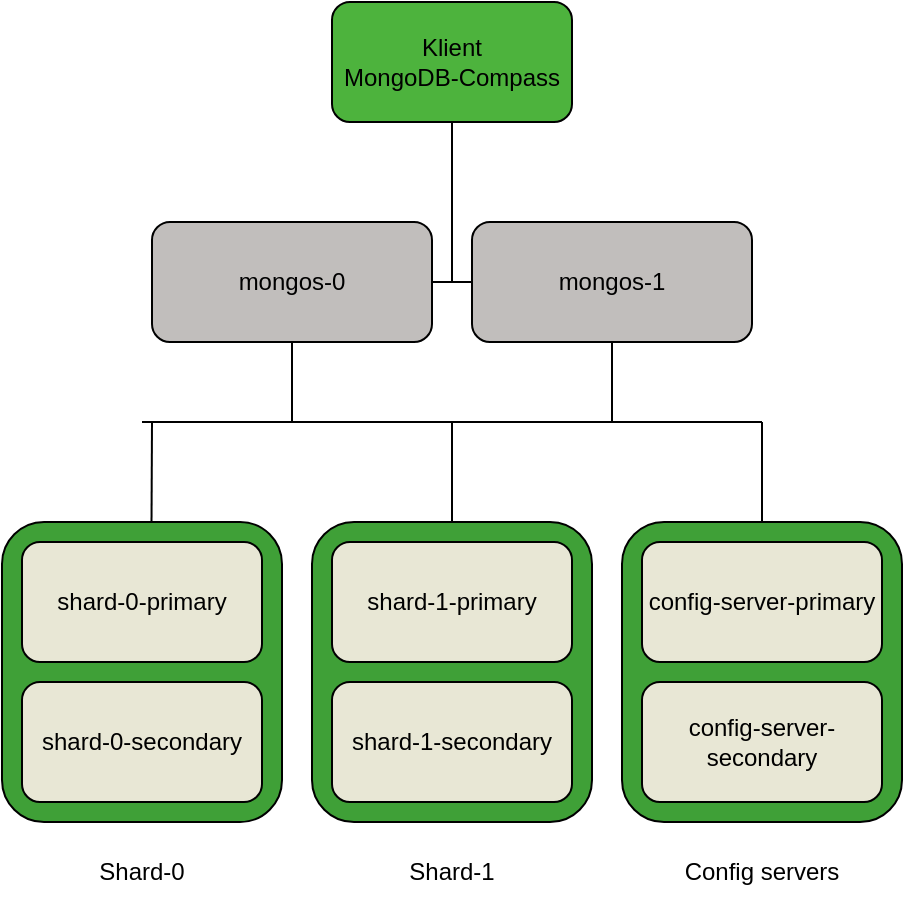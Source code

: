 <mxfile version="24.2.1" type="device">
  <diagram name="Page-1" id="EY0ZdKRdHXt9keC_l9mk">
    <mxGraphModel dx="954" dy="650" grid="1" gridSize="10" guides="1" tooltips="1" connect="1" arrows="1" fold="1" page="1" pageScale="1" pageWidth="850" pageHeight="1100" math="0" shadow="0">
      <root>
        <mxCell id="0" />
        <mxCell id="1" parent="0" />
        <mxCell id="6Am8OCj1Feq3pysK4h36-17" value="" style="rounded=1;whiteSpace=wrap;html=1;fillColor=#3fa037;" vertex="1" parent="1">
          <mxGeometry x="510" y="440" width="140" height="150" as="geometry" />
        </mxCell>
        <mxCell id="6Am8OCj1Feq3pysK4h36-16" value="" style="rounded=1;whiteSpace=wrap;html=1;fillColor=#3fa037;" vertex="1" parent="1">
          <mxGeometry x="355" y="440" width="140" height="150" as="geometry" />
        </mxCell>
        <mxCell id="6Am8OCj1Feq3pysK4h36-13" value="" style="rounded=1;whiteSpace=wrap;html=1;fillColor=#3fa037;" vertex="1" parent="1">
          <mxGeometry x="200" y="440" width="140" height="150" as="geometry" />
        </mxCell>
        <mxCell id="6Am8OCj1Feq3pysK4h36-1" value="mongos-0" style="rounded=1;whiteSpace=wrap;html=1;fillColor=#c1bebc;" vertex="1" parent="1">
          <mxGeometry x="275" y="290" width="140" height="60" as="geometry" />
        </mxCell>
        <mxCell id="6Am8OCj1Feq3pysK4h36-2" value="&lt;div&gt;mongos-1&lt;/div&gt;" style="rounded=1;whiteSpace=wrap;html=1;fillColor=#c1bebc;" vertex="1" parent="1">
          <mxGeometry x="435" y="290" width="140" height="60" as="geometry" />
        </mxCell>
        <mxCell id="6Am8OCj1Feq3pysK4h36-4" value="&lt;div&gt;Klient&lt;/div&gt;&lt;div&gt;MongoDB-Compass&lt;br&gt;&lt;/div&gt;" style="rounded=1;whiteSpace=wrap;html=1;fillColor=#4db33d;" vertex="1" parent="1">
          <mxGeometry x="365" y="180" width="120" height="60" as="geometry" />
        </mxCell>
        <mxCell id="6Am8OCj1Feq3pysK4h36-5" value="shard-0-primary" style="rounded=1;whiteSpace=wrap;html=1;fillColor=#e8e7d5;" vertex="1" parent="1">
          <mxGeometry x="210" y="450" width="120" height="60" as="geometry" />
        </mxCell>
        <mxCell id="6Am8OCj1Feq3pysK4h36-6" value="shard-0-secondary" style="rounded=1;whiteSpace=wrap;html=1;fillColor=#e8e7d5;" vertex="1" parent="1">
          <mxGeometry x="210" y="520" width="120" height="60" as="geometry" />
        </mxCell>
        <mxCell id="6Am8OCj1Feq3pysK4h36-8" value="shard-1-primary" style="rounded=1;whiteSpace=wrap;html=1;fillColor=#e8e7d5;" vertex="1" parent="1">
          <mxGeometry x="365" y="450" width="120" height="60" as="geometry" />
        </mxCell>
        <mxCell id="6Am8OCj1Feq3pysK4h36-9" value="shard-1-secondary" style="rounded=1;whiteSpace=wrap;html=1;fillColor=#e8e7d5;" vertex="1" parent="1">
          <mxGeometry x="365" y="520" width="120" height="60" as="geometry" />
        </mxCell>
        <mxCell id="6Am8OCj1Feq3pysK4h36-10" value="config-server-primary" style="rounded=1;whiteSpace=wrap;html=1;fillColor=#e8e7d5;" vertex="1" parent="1">
          <mxGeometry x="520" y="450" width="120" height="60" as="geometry" />
        </mxCell>
        <mxCell id="6Am8OCj1Feq3pysK4h36-11" value="config-server-secondary" style="rounded=1;whiteSpace=wrap;html=1;fillColor=#e8e7d5;" vertex="1" parent="1">
          <mxGeometry x="520" y="520" width="120" height="60" as="geometry" />
        </mxCell>
        <mxCell id="6Am8OCj1Feq3pysK4h36-18" value="Shard-0" style="text;html=1;align=center;verticalAlign=middle;whiteSpace=wrap;rounded=0;" vertex="1" parent="1">
          <mxGeometry x="240" y="600" width="60" height="30" as="geometry" />
        </mxCell>
        <mxCell id="6Am8OCj1Feq3pysK4h36-20" value="Shard-1" style="text;html=1;align=center;verticalAlign=middle;whiteSpace=wrap;rounded=0;" vertex="1" parent="1">
          <mxGeometry x="395" y="600" width="60" height="30" as="geometry" />
        </mxCell>
        <mxCell id="6Am8OCj1Feq3pysK4h36-21" value="Config servers" style="text;html=1;align=center;verticalAlign=middle;whiteSpace=wrap;rounded=0;" vertex="1" parent="1">
          <mxGeometry x="540" y="600" width="80" height="30" as="geometry" />
        </mxCell>
        <mxCell id="6Am8OCj1Feq3pysK4h36-22" value="" style="endArrow=none;html=1;rounded=0;exitX=1;exitY=0.5;exitDx=0;exitDy=0;entryX=0;entryY=0.5;entryDx=0;entryDy=0;" edge="1" parent="1" source="6Am8OCj1Feq3pysK4h36-1" target="6Am8OCj1Feq3pysK4h36-2">
          <mxGeometry width="50" height="50" relative="1" as="geometry">
            <mxPoint x="360" y="490" as="sourcePoint" />
            <mxPoint x="410" y="440" as="targetPoint" />
          </mxGeometry>
        </mxCell>
        <mxCell id="6Am8OCj1Feq3pysK4h36-23" value="" style="endArrow=none;html=1;rounded=0;entryX=0.5;entryY=1;entryDx=0;entryDy=0;" edge="1" parent="1" target="6Am8OCj1Feq3pysK4h36-4">
          <mxGeometry width="50" height="50" relative="1" as="geometry">
            <mxPoint x="425" y="320" as="sourcePoint" />
            <mxPoint x="410" y="440" as="targetPoint" />
          </mxGeometry>
        </mxCell>
        <mxCell id="6Am8OCj1Feq3pysK4h36-24" value="" style="endArrow=none;html=1;rounded=0;" edge="1" parent="1">
          <mxGeometry width="50" height="50" relative="1" as="geometry">
            <mxPoint x="270" y="390" as="sourcePoint" />
            <mxPoint x="580" y="390" as="targetPoint" />
          </mxGeometry>
        </mxCell>
        <mxCell id="6Am8OCj1Feq3pysK4h36-25" value="" style="endArrow=none;html=1;rounded=0;exitX=0.534;exitY=-0.001;exitDx=0;exitDy=0;exitPerimeter=0;" edge="1" parent="1" source="6Am8OCj1Feq3pysK4h36-13">
          <mxGeometry width="50" height="50" relative="1" as="geometry">
            <mxPoint x="370" y="430" as="sourcePoint" />
            <mxPoint x="275" y="390" as="targetPoint" />
          </mxGeometry>
        </mxCell>
        <mxCell id="6Am8OCj1Feq3pysK4h36-26" value="" style="endArrow=none;html=1;rounded=0;exitX=0.5;exitY=0;exitDx=0;exitDy=0;" edge="1" parent="1" source="6Am8OCj1Feq3pysK4h36-17">
          <mxGeometry width="50" height="50" relative="1" as="geometry">
            <mxPoint x="550" y="420" as="sourcePoint" />
            <mxPoint x="580" y="390" as="targetPoint" />
          </mxGeometry>
        </mxCell>
        <mxCell id="6Am8OCj1Feq3pysK4h36-27" value="" style="endArrow=none;html=1;rounded=0;exitX=0.5;exitY=0;exitDx=0;exitDy=0;" edge="1" parent="1" source="6Am8OCj1Feq3pysK4h36-16">
          <mxGeometry width="50" height="50" relative="1" as="geometry">
            <mxPoint x="470" y="420" as="sourcePoint" />
            <mxPoint x="425" y="390" as="targetPoint" />
          </mxGeometry>
        </mxCell>
        <mxCell id="6Am8OCj1Feq3pysK4h36-28" value="" style="endArrow=none;html=1;rounded=0;exitX=0.5;exitY=1;exitDx=0;exitDy=0;" edge="1" parent="1" source="6Am8OCj1Feq3pysK4h36-1">
          <mxGeometry width="50" height="50" relative="1" as="geometry">
            <mxPoint x="470" y="420" as="sourcePoint" />
            <mxPoint x="345" y="390" as="targetPoint" />
          </mxGeometry>
        </mxCell>
        <mxCell id="6Am8OCj1Feq3pysK4h36-29" value="" style="endArrow=none;html=1;rounded=0;exitX=0.5;exitY=1;exitDx=0;exitDy=0;" edge="1" parent="1" source="6Am8OCj1Feq3pysK4h36-2">
          <mxGeometry width="50" height="50" relative="1" as="geometry">
            <mxPoint x="470" y="420" as="sourcePoint" />
            <mxPoint x="505" y="390" as="targetPoint" />
          </mxGeometry>
        </mxCell>
      </root>
    </mxGraphModel>
  </diagram>
</mxfile>
